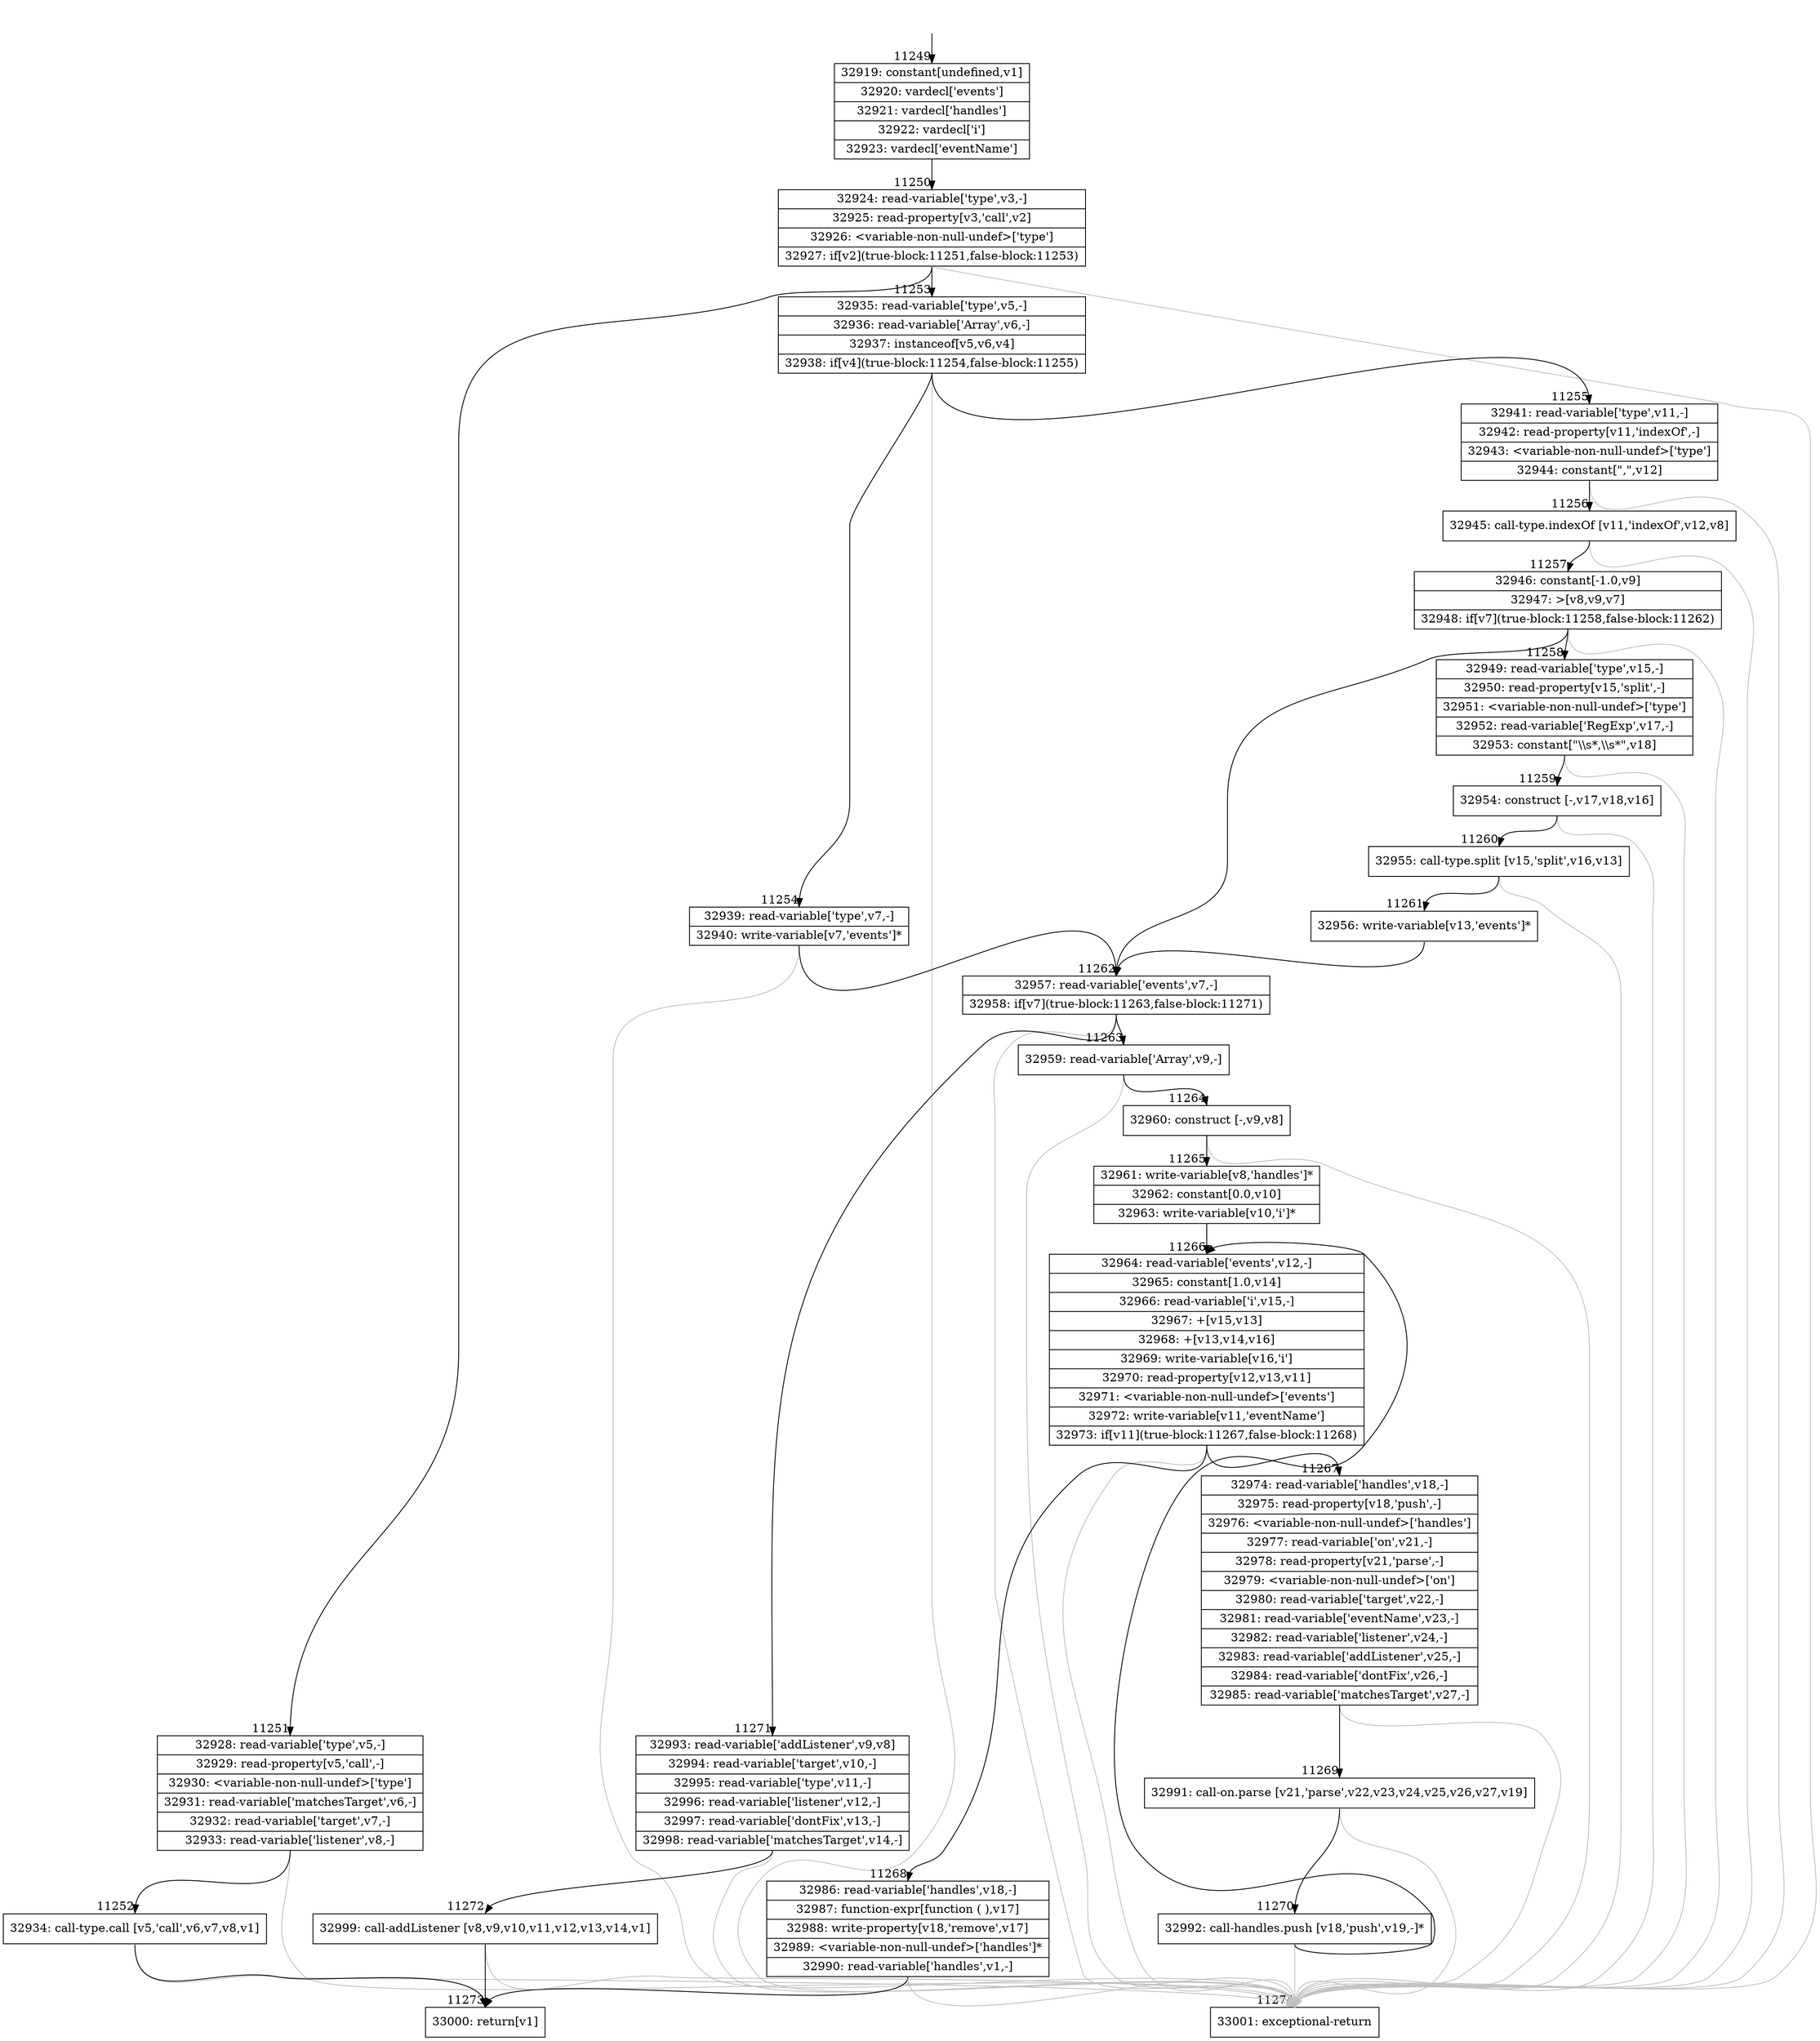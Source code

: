 digraph {
rankdir="TD"
BB_entry836[shape=none,label=""];
BB_entry836 -> BB11249 [tailport=s, headport=n, headlabel="    11249"]
BB11249 [shape=record label="{32919: constant[undefined,v1]|32920: vardecl['events']|32921: vardecl['handles']|32922: vardecl['i']|32923: vardecl['eventName']}" ] 
BB11249 -> BB11250 [tailport=s, headport=n, headlabel="      11250"]
BB11250 [shape=record label="{32924: read-variable['type',v3,-]|32925: read-property[v3,'call',v2]|32926: \<variable-non-null-undef\>['type']|32927: if[v2](true-block:11251,false-block:11253)}" ] 
BB11250 -> BB11251 [tailport=s, headport=n, headlabel="      11251"]
BB11250 -> BB11253 [tailport=s, headport=n, headlabel="      11253"]
BB11250 -> BB11274 [tailport=s, headport=n, color=gray, headlabel="      11274"]
BB11251 [shape=record label="{32928: read-variable['type',v5,-]|32929: read-property[v5,'call',-]|32930: \<variable-non-null-undef\>['type']|32931: read-variable['matchesTarget',v6,-]|32932: read-variable['target',v7,-]|32933: read-variable['listener',v8,-]}" ] 
BB11251 -> BB11252 [tailport=s, headport=n, headlabel="      11252"]
BB11251 -> BB11274 [tailport=s, headport=n, color=gray]
BB11252 [shape=record label="{32934: call-type.call [v5,'call',v6,v7,v8,v1]}" ] 
BB11252 -> BB11273 [tailport=s, headport=n, headlabel="      11273"]
BB11252 -> BB11274 [tailport=s, headport=n, color=gray]
BB11253 [shape=record label="{32935: read-variable['type',v5,-]|32936: read-variable['Array',v6,-]|32937: instanceof[v5,v6,v4]|32938: if[v4](true-block:11254,false-block:11255)}" ] 
BB11253 -> BB11254 [tailport=s, headport=n, headlabel="      11254"]
BB11253 -> BB11255 [tailport=s, headport=n, headlabel="      11255"]
BB11253 -> BB11274 [tailport=s, headport=n, color=gray]
BB11254 [shape=record label="{32939: read-variable['type',v7,-]|32940: write-variable[v7,'events']*}" ] 
BB11254 -> BB11262 [tailport=s, headport=n, headlabel="      11262"]
BB11254 -> BB11274 [tailport=s, headport=n, color=gray]
BB11255 [shape=record label="{32941: read-variable['type',v11,-]|32942: read-property[v11,'indexOf',-]|32943: \<variable-non-null-undef\>['type']|32944: constant[\",\",v12]}" ] 
BB11255 -> BB11256 [tailport=s, headport=n, headlabel="      11256"]
BB11255 -> BB11274 [tailport=s, headport=n, color=gray]
BB11256 [shape=record label="{32945: call-type.indexOf [v11,'indexOf',v12,v8]}" ] 
BB11256 -> BB11257 [tailport=s, headport=n, headlabel="      11257"]
BB11256 -> BB11274 [tailport=s, headport=n, color=gray]
BB11257 [shape=record label="{32946: constant[-1.0,v9]|32947: \>[v8,v9,v7]|32948: if[v7](true-block:11258,false-block:11262)}" ] 
BB11257 -> BB11258 [tailport=s, headport=n, headlabel="      11258"]
BB11257 -> BB11262 [tailport=s, headport=n]
BB11257 -> BB11274 [tailport=s, headport=n, color=gray]
BB11258 [shape=record label="{32949: read-variable['type',v15,-]|32950: read-property[v15,'split',-]|32951: \<variable-non-null-undef\>['type']|32952: read-variable['RegExp',v17,-]|32953: constant[\"\\\\s*,\\\\s*\",v18]}" ] 
BB11258 -> BB11259 [tailport=s, headport=n, headlabel="      11259"]
BB11258 -> BB11274 [tailport=s, headport=n, color=gray]
BB11259 [shape=record label="{32954: construct [-,v17,v18,v16]}" ] 
BB11259 -> BB11260 [tailport=s, headport=n, headlabel="      11260"]
BB11259 -> BB11274 [tailport=s, headport=n, color=gray]
BB11260 [shape=record label="{32955: call-type.split [v15,'split',v16,v13]}" ] 
BB11260 -> BB11261 [tailport=s, headport=n, headlabel="      11261"]
BB11260 -> BB11274 [tailport=s, headport=n, color=gray]
BB11261 [shape=record label="{32956: write-variable[v13,'events']*}" ] 
BB11261 -> BB11262 [tailport=s, headport=n]
BB11262 [shape=record label="{32957: read-variable['events',v7,-]|32958: if[v7](true-block:11263,false-block:11271)}" ] 
BB11262 -> BB11263 [tailport=s, headport=n, headlabel="      11263"]
BB11262 -> BB11271 [tailport=s, headport=n, headlabel="      11271"]
BB11262 -> BB11274 [tailport=s, headport=n, color=gray]
BB11263 [shape=record label="{32959: read-variable['Array',v9,-]}" ] 
BB11263 -> BB11264 [tailport=s, headport=n, headlabel="      11264"]
BB11263 -> BB11274 [tailport=s, headport=n, color=gray]
BB11264 [shape=record label="{32960: construct [-,v9,v8]}" ] 
BB11264 -> BB11265 [tailport=s, headport=n, headlabel="      11265"]
BB11264 -> BB11274 [tailport=s, headport=n, color=gray]
BB11265 [shape=record label="{32961: write-variable[v8,'handles']*|32962: constant[0.0,v10]|32963: write-variable[v10,'i']*}" ] 
BB11265 -> BB11266 [tailport=s, headport=n, headlabel="      11266"]
BB11266 [shape=record label="{32964: read-variable['events',v12,-]|32965: constant[1.0,v14]|32966: read-variable['i',v15,-]|32967: +[v15,v13]|32968: +[v13,v14,v16]|32969: write-variable[v16,'i']|32970: read-property[v12,v13,v11]|32971: \<variable-non-null-undef\>['events']|32972: write-variable[v11,'eventName']|32973: if[v11](true-block:11267,false-block:11268)}" ] 
BB11266 -> BB11267 [tailport=s, headport=n, headlabel="      11267"]
BB11266 -> BB11268 [tailport=s, headport=n, headlabel="      11268"]
BB11266 -> BB11274 [tailport=s, headport=n, color=gray]
BB11267 [shape=record label="{32974: read-variable['handles',v18,-]|32975: read-property[v18,'push',-]|32976: \<variable-non-null-undef\>['handles']|32977: read-variable['on',v21,-]|32978: read-property[v21,'parse',-]|32979: \<variable-non-null-undef\>['on']|32980: read-variable['target',v22,-]|32981: read-variable['eventName',v23,-]|32982: read-variable['listener',v24,-]|32983: read-variable['addListener',v25,-]|32984: read-variable['dontFix',v26,-]|32985: read-variable['matchesTarget',v27,-]}" ] 
BB11267 -> BB11269 [tailport=s, headport=n, headlabel="      11269"]
BB11267 -> BB11274 [tailport=s, headport=n, color=gray]
BB11268 [shape=record label="{32986: read-variable['handles',v18,-]|32987: function-expr[function ( ),v17]|32988: write-property[v18,'remove',v17]|32989: \<variable-non-null-undef\>['handles']*|32990: read-variable['handles',v1,-]}" ] 
BB11268 -> BB11273 [tailport=s, headport=n]
BB11268 -> BB11274 [tailport=s, headport=n, color=gray]
BB11269 [shape=record label="{32991: call-on.parse [v21,'parse',v22,v23,v24,v25,v26,v27,v19]}" ] 
BB11269 -> BB11270 [tailport=s, headport=n, headlabel="      11270"]
BB11269 -> BB11274 [tailport=s, headport=n, color=gray]
BB11270 [shape=record label="{32992: call-handles.push [v18,'push',v19,-]*}" ] 
BB11270 -> BB11266 [tailport=s, headport=n]
BB11270 -> BB11274 [tailport=s, headport=n, color=gray]
BB11271 [shape=record label="{32993: read-variable['addListener',v9,v8]|32994: read-variable['target',v10,-]|32995: read-variable['type',v11,-]|32996: read-variable['listener',v12,-]|32997: read-variable['dontFix',v13,-]|32998: read-variable['matchesTarget',v14,-]}" ] 
BB11271 -> BB11272 [tailport=s, headport=n, headlabel="      11272"]
BB11271 -> BB11274 [tailport=s, headport=n, color=gray]
BB11272 [shape=record label="{32999: call-addListener [v8,v9,v10,v11,v12,v13,v14,v1]}" ] 
BB11272 -> BB11273 [tailport=s, headport=n]
BB11272 -> BB11274 [tailport=s, headport=n, color=gray]
BB11273 [shape=record label="{33000: return[v1]}" ] 
BB11274 [shape=record label="{33001: exceptional-return}" ] 
//#$~ 15771
}
